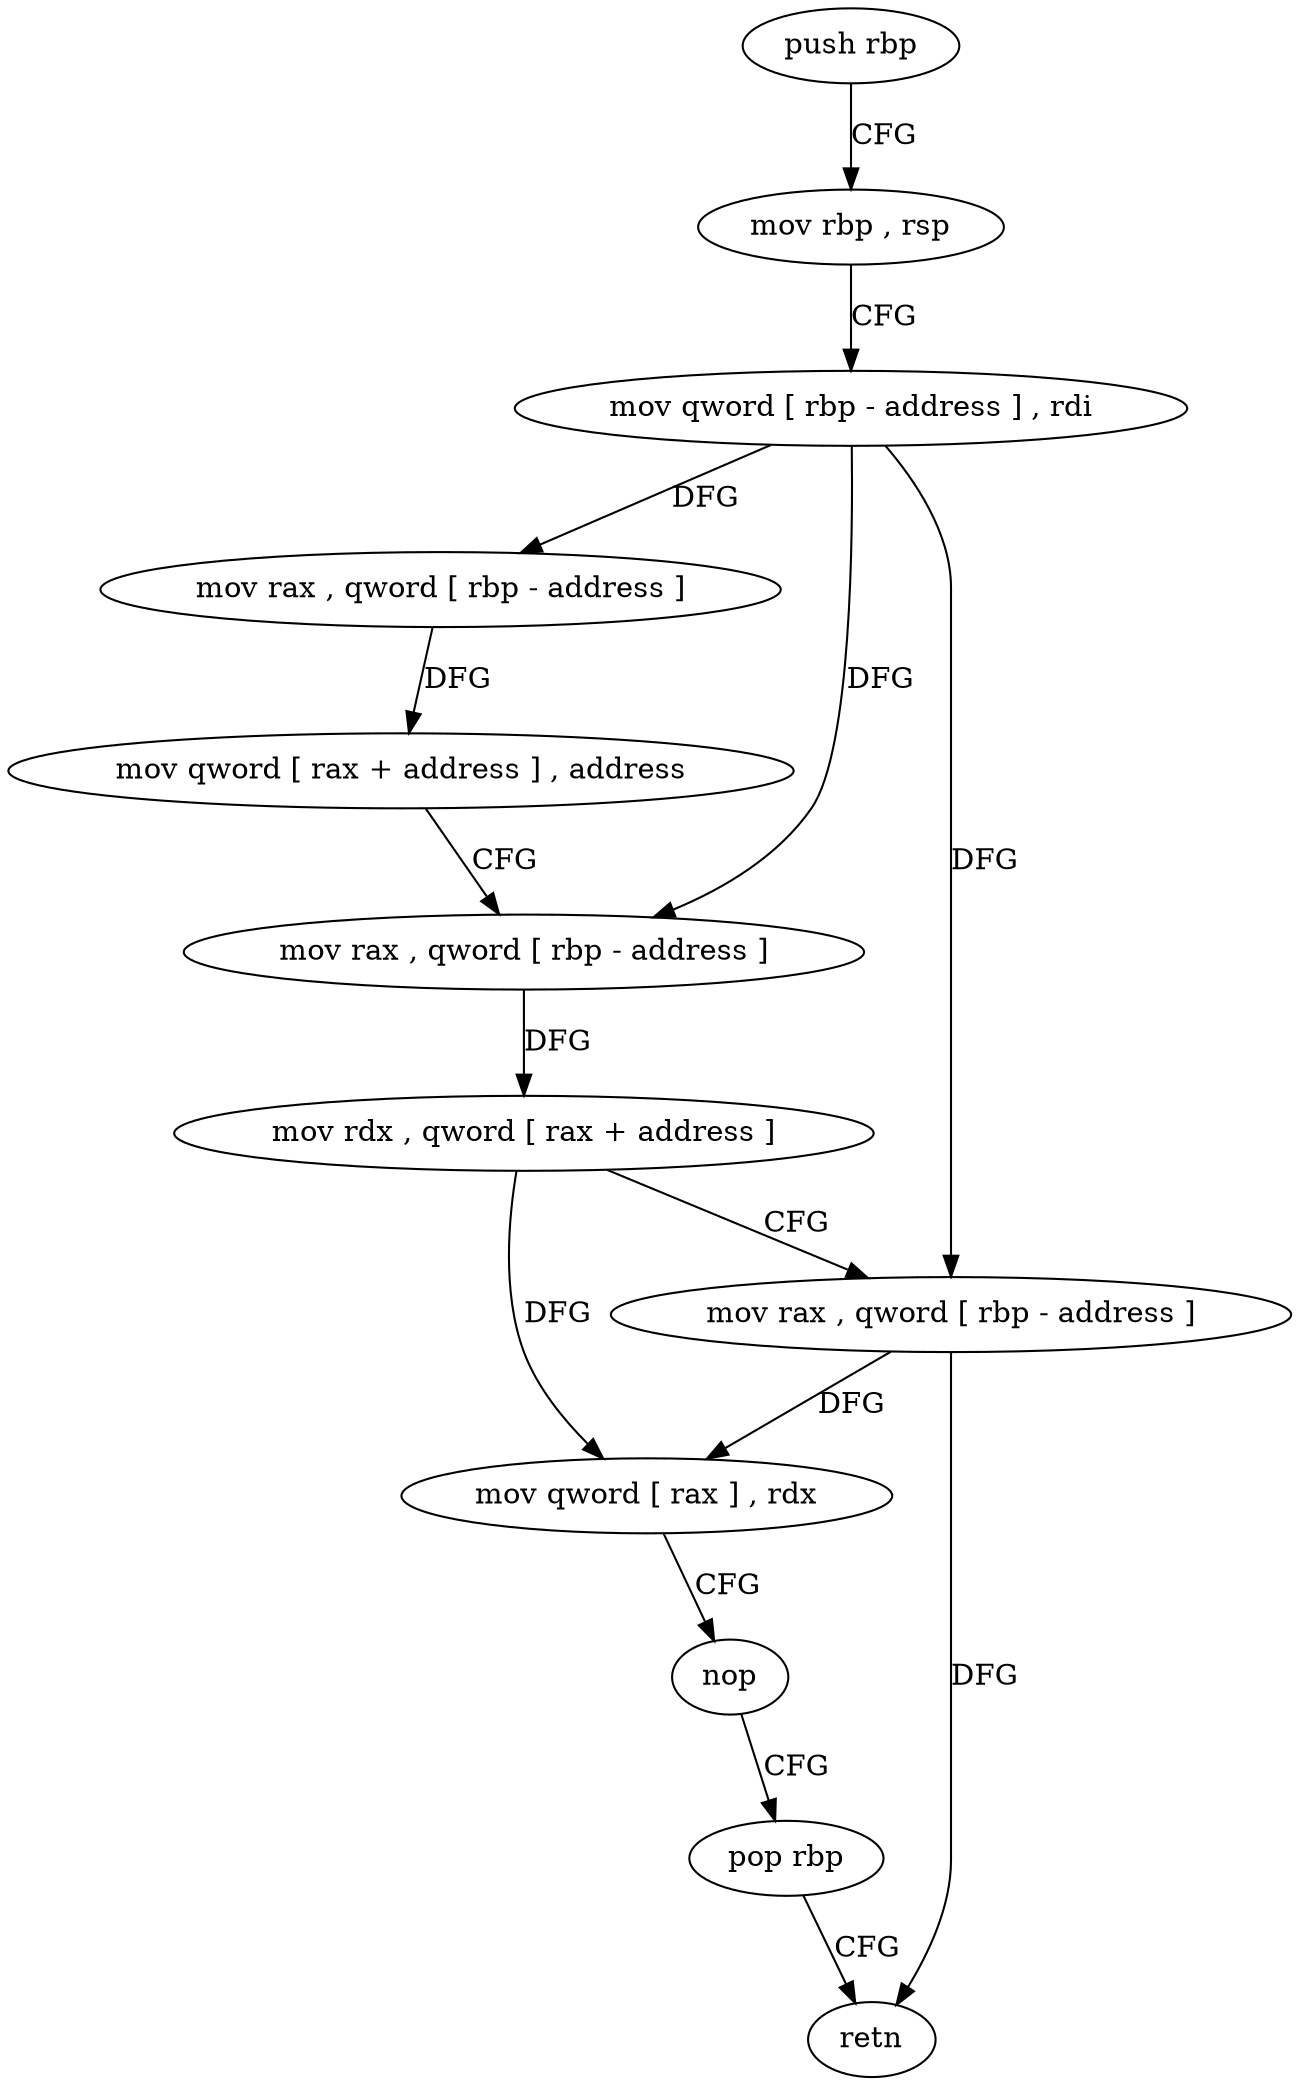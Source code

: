 digraph "func" {
"4227075" [label = "push rbp" ]
"4227076" [label = "mov rbp , rsp" ]
"4227079" [label = "mov qword [ rbp - address ] , rdi" ]
"4227083" [label = "mov rax , qword [ rbp - address ]" ]
"4227087" [label = "mov qword [ rax + address ] , address" ]
"4227095" [label = "mov rax , qword [ rbp - address ]" ]
"4227099" [label = "mov rdx , qword [ rax + address ]" ]
"4227103" [label = "mov rax , qword [ rbp - address ]" ]
"4227107" [label = "mov qword [ rax ] , rdx" ]
"4227110" [label = "nop" ]
"4227111" [label = "pop rbp" ]
"4227112" [label = "retn" ]
"4227075" -> "4227076" [ label = "CFG" ]
"4227076" -> "4227079" [ label = "CFG" ]
"4227079" -> "4227083" [ label = "DFG" ]
"4227079" -> "4227095" [ label = "DFG" ]
"4227079" -> "4227103" [ label = "DFG" ]
"4227083" -> "4227087" [ label = "DFG" ]
"4227087" -> "4227095" [ label = "CFG" ]
"4227095" -> "4227099" [ label = "DFG" ]
"4227099" -> "4227103" [ label = "CFG" ]
"4227099" -> "4227107" [ label = "DFG" ]
"4227103" -> "4227107" [ label = "DFG" ]
"4227103" -> "4227112" [ label = "DFG" ]
"4227107" -> "4227110" [ label = "CFG" ]
"4227110" -> "4227111" [ label = "CFG" ]
"4227111" -> "4227112" [ label = "CFG" ]
}
